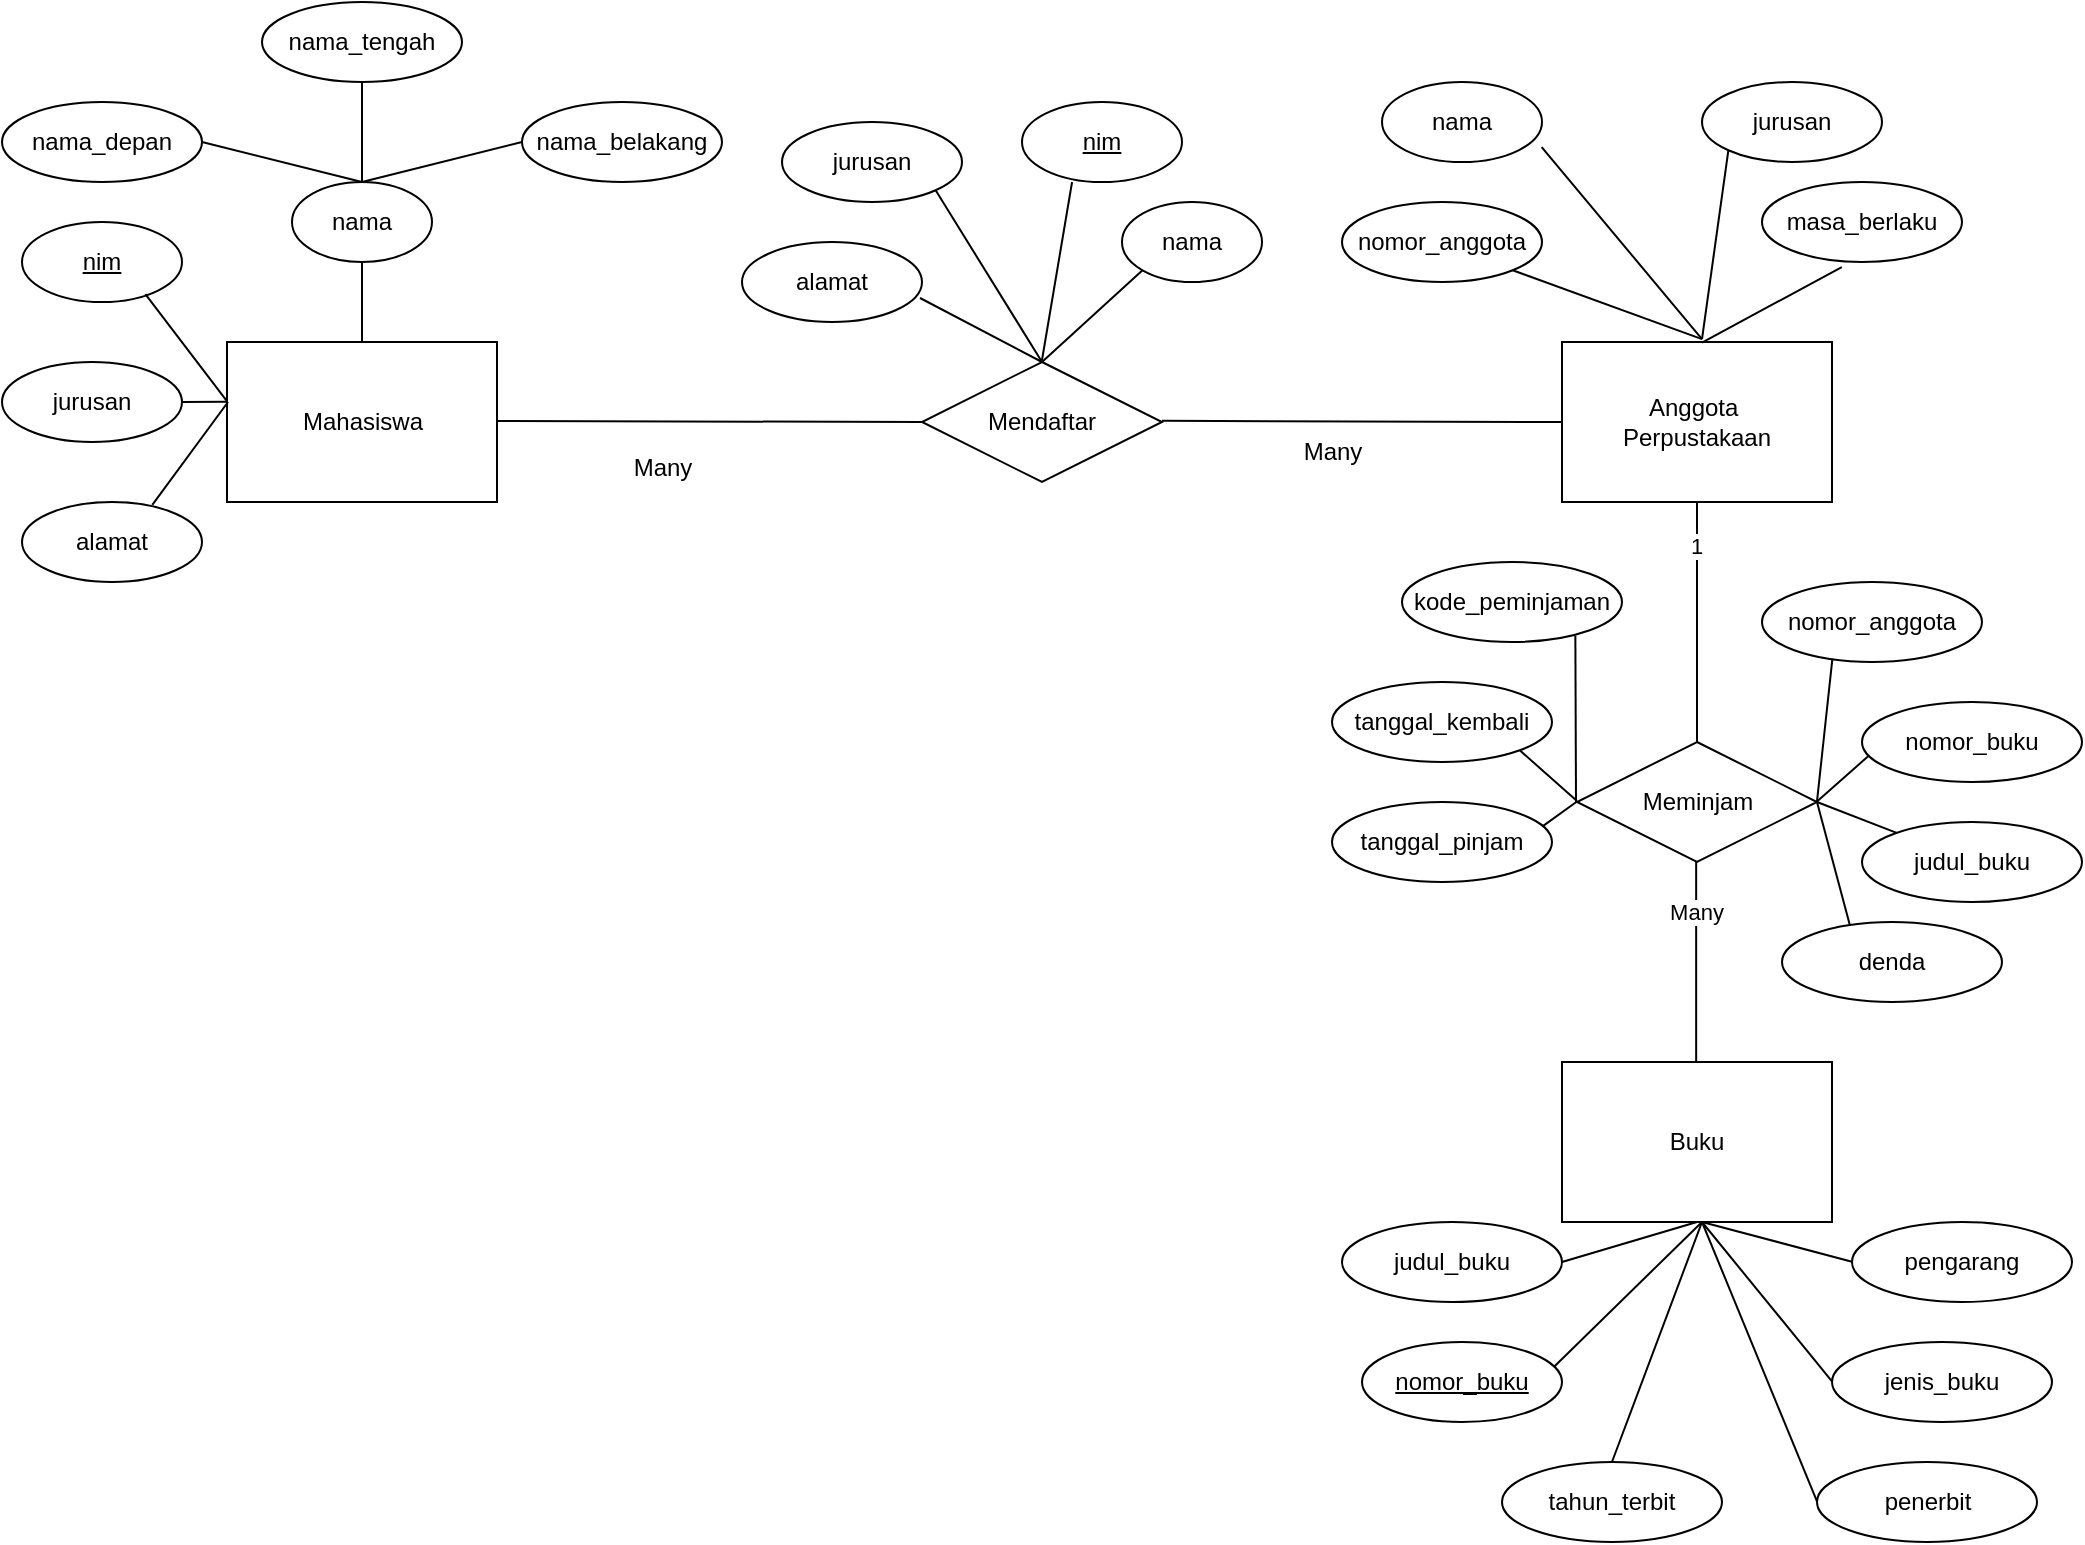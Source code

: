 <mxfile version="24.7.6">
  <diagram name="Page-1" id="VsWXJjeZOUv8Q2ApD7lD">
    <mxGraphModel dx="1590" dy="987" grid="1" gridSize="10" guides="1" tooltips="1" connect="1" arrows="1" fold="1" page="1" pageScale="1" pageWidth="850" pageHeight="1100" math="0" shadow="0">
      <root>
        <mxCell id="0" />
        <mxCell id="1" parent="0" />
        <mxCell id="45hF1sJUaHDSDPKUPRfM-12" value="nama_tengah" style="ellipse;whiteSpace=wrap;html=1;align=center;" vertex="1" parent="1">
          <mxGeometry x="190" y="30" width="100" height="40" as="geometry" />
        </mxCell>
        <mxCell id="45hF1sJUaHDSDPKUPRfM-13" value="nama_depan" style="ellipse;whiteSpace=wrap;html=1;align=center;" vertex="1" parent="1">
          <mxGeometry x="60" y="80" width="100" height="40" as="geometry" />
        </mxCell>
        <mxCell id="45hF1sJUaHDSDPKUPRfM-14" value="nama_belakang" style="ellipse;whiteSpace=wrap;html=1;align=center;" vertex="1" parent="1">
          <mxGeometry x="320" y="80" width="100" height="40" as="geometry" />
        </mxCell>
        <mxCell id="45hF1sJUaHDSDPKUPRfM-15" value="nama" style="ellipse;whiteSpace=wrap;html=1;align=center;" vertex="1" parent="1">
          <mxGeometry x="205" y="120" width="70" height="40" as="geometry" />
        </mxCell>
        <mxCell id="45hF1sJUaHDSDPKUPRfM-16" value="Mahasiswa" style="whiteSpace=wrap;html=1;align=center;" vertex="1" parent="1">
          <mxGeometry x="172.5" y="200" width="135" height="80" as="geometry" />
        </mxCell>
        <mxCell id="45hF1sJUaHDSDPKUPRfM-17" value="nim" style="ellipse;whiteSpace=wrap;html=1;align=center;fontStyle=4;" vertex="1" parent="1">
          <mxGeometry x="70" y="140" width="80" height="40" as="geometry" />
        </mxCell>
        <mxCell id="45hF1sJUaHDSDPKUPRfM-18" value="jurusan" style="ellipse;whiteSpace=wrap;html=1;align=center;" vertex="1" parent="1">
          <mxGeometry x="60" y="210" width="90" height="40" as="geometry" />
        </mxCell>
        <mxCell id="45hF1sJUaHDSDPKUPRfM-19" value="" style="endArrow=none;html=1;rounded=0;entryX=0.5;entryY=1;entryDx=0;entryDy=0;exitX=0.5;exitY=0;exitDx=0;exitDy=0;" edge="1" parent="1" source="45hF1sJUaHDSDPKUPRfM-15" target="45hF1sJUaHDSDPKUPRfM-12">
          <mxGeometry relative="1" as="geometry">
            <mxPoint x="240" y="120" as="sourcePoint" />
            <mxPoint x="246.5" y="71.04" as="targetPoint" />
          </mxGeometry>
        </mxCell>
        <mxCell id="45hF1sJUaHDSDPKUPRfM-20" value="" style="endArrow=none;html=1;rounded=0;exitX=1;exitY=0.5;exitDx=0;exitDy=0;" edge="1" parent="1" source="45hF1sJUaHDSDPKUPRfM-13">
          <mxGeometry relative="1" as="geometry">
            <mxPoint x="140" y="99.58" as="sourcePoint" />
            <mxPoint x="240" y="120" as="targetPoint" />
          </mxGeometry>
        </mxCell>
        <mxCell id="45hF1sJUaHDSDPKUPRfM-21" value="" style="endArrow=none;html=1;rounded=0;entryX=0;entryY=0.5;entryDx=0;entryDy=0;" edge="1" parent="1" target="45hF1sJUaHDSDPKUPRfM-14">
          <mxGeometry relative="1" as="geometry">
            <mxPoint x="240" y="120" as="sourcePoint" />
            <mxPoint x="320" y="130" as="targetPoint" />
          </mxGeometry>
        </mxCell>
        <mxCell id="45hF1sJUaHDSDPKUPRfM-22" value="alamat" style="ellipse;whiteSpace=wrap;html=1;align=center;" vertex="1" parent="1">
          <mxGeometry x="70" y="280" width="90" height="40" as="geometry" />
        </mxCell>
        <mxCell id="45hF1sJUaHDSDPKUPRfM-26" value="" style="endArrow=none;html=1;rounded=0;exitX=0.771;exitY=0.902;exitDx=0;exitDy=0;exitPerimeter=0;entryX=-0.001;entryY=0.368;entryDx=0;entryDy=0;entryPerimeter=0;" edge="1" parent="1" source="45hF1sJUaHDSDPKUPRfM-17" target="45hF1sJUaHDSDPKUPRfM-16">
          <mxGeometry relative="1" as="geometry">
            <mxPoint x="112.5" y="220" as="sourcePoint" />
            <mxPoint x="172.5" y="220" as="targetPoint" />
          </mxGeometry>
        </mxCell>
        <mxCell id="45hF1sJUaHDSDPKUPRfM-29" value="" style="endArrow=none;html=1;rounded=0;exitX=1;exitY=0.5;exitDx=0;exitDy=0;" edge="1" parent="1" source="45hF1sJUaHDSDPKUPRfM-18">
          <mxGeometry relative="1" as="geometry">
            <mxPoint x="152.5" y="229.86" as="sourcePoint" />
            <mxPoint x="172.5" y="229.86" as="targetPoint" />
          </mxGeometry>
        </mxCell>
        <mxCell id="45hF1sJUaHDSDPKUPRfM-30" value="" style="endArrow=none;html=1;rounded=0;exitX=0.724;exitY=0.035;exitDx=0;exitDy=0;exitPerimeter=0;" edge="1" parent="1" source="45hF1sJUaHDSDPKUPRfM-22">
          <mxGeometry relative="1" as="geometry">
            <mxPoint x="102.5" y="239.8" as="sourcePoint" />
            <mxPoint x="173" y="230" as="targetPoint" />
          </mxGeometry>
        </mxCell>
        <mxCell id="45hF1sJUaHDSDPKUPRfM-31" value="" style="endArrow=none;html=1;rounded=0;exitX=0.5;exitY=0;exitDx=0;exitDy=0;" edge="1" parent="1" source="45hF1sJUaHDSDPKUPRfM-16">
          <mxGeometry relative="1" as="geometry">
            <mxPoint x="160" y="160" as="sourcePoint" />
            <mxPoint x="240" y="160" as="targetPoint" />
          </mxGeometry>
        </mxCell>
        <mxCell id="45hF1sJUaHDSDPKUPRfM-32" value="alamat" style="ellipse;whiteSpace=wrap;html=1;align=center;" vertex="1" parent="1">
          <mxGeometry x="430" y="150" width="90" height="40" as="geometry" />
        </mxCell>
        <mxCell id="45hF1sJUaHDSDPKUPRfM-33" value="Mendaftar" style="shape=rhombus;perimeter=rhombusPerimeter;whiteSpace=wrap;html=1;align=center;" vertex="1" parent="1">
          <mxGeometry x="520" y="210" width="120" height="60" as="geometry" />
        </mxCell>
        <mxCell id="45hF1sJUaHDSDPKUPRfM-34" value="" style="endArrow=none;html=1;rounded=0;entryX=0;entryY=0.5;entryDx=0;entryDy=0;" edge="1" parent="1" target="45hF1sJUaHDSDPKUPRfM-33">
          <mxGeometry relative="1" as="geometry">
            <mxPoint x="307.5" y="239.5" as="sourcePoint" />
            <mxPoint x="467.5" y="239.5" as="targetPoint" />
          </mxGeometry>
        </mxCell>
        <mxCell id="45hF1sJUaHDSDPKUPRfM-35" value="jurusan" style="ellipse;whiteSpace=wrap;html=1;align=center;" vertex="1" parent="1">
          <mxGeometry x="450" y="90" width="90" height="40" as="geometry" />
        </mxCell>
        <mxCell id="45hF1sJUaHDSDPKUPRfM-36" value="nim" style="ellipse;whiteSpace=wrap;html=1;align=center;fontStyle=4;" vertex="1" parent="1">
          <mxGeometry x="570" y="80" width="80" height="40" as="geometry" />
        </mxCell>
        <mxCell id="45hF1sJUaHDSDPKUPRfM-37" value="nama" style="ellipse;whiteSpace=wrap;html=1;align=center;" vertex="1" parent="1">
          <mxGeometry x="620" y="130" width="70" height="40" as="geometry" />
        </mxCell>
        <mxCell id="45hF1sJUaHDSDPKUPRfM-38" value="" style="endArrow=none;html=1;rounded=0;exitX=0.989;exitY=0.7;exitDx=0;exitDy=0;exitPerimeter=0;" edge="1" parent="1" source="45hF1sJUaHDSDPKUPRfM-32">
          <mxGeometry relative="1" as="geometry">
            <mxPoint x="480" y="210" as="sourcePoint" />
            <mxPoint x="580" y="210" as="targetPoint" />
          </mxGeometry>
        </mxCell>
        <mxCell id="45hF1sJUaHDSDPKUPRfM-39" value="" style="endArrow=none;html=1;rounded=0;exitX=1;exitY=1;exitDx=0;exitDy=0;" edge="1" parent="1" source="45hF1sJUaHDSDPKUPRfM-35">
          <mxGeometry relative="1" as="geometry">
            <mxPoint x="480" y="210" as="sourcePoint" />
            <mxPoint x="580" y="210" as="targetPoint" />
          </mxGeometry>
        </mxCell>
        <mxCell id="45hF1sJUaHDSDPKUPRfM-40" value="" style="endArrow=none;html=1;rounded=0;entryX=0.313;entryY=1;entryDx=0;entryDy=0;entryPerimeter=0;" edge="1" parent="1" target="45hF1sJUaHDSDPKUPRfM-36">
          <mxGeometry relative="1" as="geometry">
            <mxPoint x="580" y="209" as="sourcePoint" />
            <mxPoint x="690" y="209" as="targetPoint" />
          </mxGeometry>
        </mxCell>
        <mxCell id="45hF1sJUaHDSDPKUPRfM-41" value="" style="endArrow=none;html=1;rounded=0;entryX=0;entryY=1;entryDx=0;entryDy=0;" edge="1" parent="1" target="45hF1sJUaHDSDPKUPRfM-37">
          <mxGeometry relative="1" as="geometry">
            <mxPoint x="580" y="210" as="sourcePoint" />
            <mxPoint x="690" y="210" as="targetPoint" />
          </mxGeometry>
        </mxCell>
        <mxCell id="45hF1sJUaHDSDPKUPRfM-42" value="" style="endArrow=none;html=1;rounded=0;" edge="1" parent="1">
          <mxGeometry relative="1" as="geometry">
            <mxPoint x="640" y="239.41" as="sourcePoint" />
            <mxPoint x="840" y="240" as="targetPoint" />
          </mxGeometry>
        </mxCell>
        <mxCell id="45hF1sJUaHDSDPKUPRfM-43" value="Anggota&amp;nbsp;&lt;div&gt;Perpustakaan&lt;/div&gt;" style="whiteSpace=wrap;html=1;align=center;" vertex="1" parent="1">
          <mxGeometry x="840" y="200" width="135" height="80" as="geometry" />
        </mxCell>
        <mxCell id="45hF1sJUaHDSDPKUPRfM-44" value="nomor_anggota" style="ellipse;whiteSpace=wrap;html=1;align=center;" vertex="1" parent="1">
          <mxGeometry x="730" y="130" width="100" height="40" as="geometry" />
        </mxCell>
        <mxCell id="45hF1sJUaHDSDPKUPRfM-45" value="nama" style="ellipse;whiteSpace=wrap;html=1;align=center;" vertex="1" parent="1">
          <mxGeometry x="750" y="70" width="80" height="40" as="geometry" />
        </mxCell>
        <mxCell id="45hF1sJUaHDSDPKUPRfM-46" value="jurusan" style="ellipse;whiteSpace=wrap;html=1;align=center;" vertex="1" parent="1">
          <mxGeometry x="910" y="70" width="90" height="40" as="geometry" />
        </mxCell>
        <mxCell id="45hF1sJUaHDSDPKUPRfM-47" value="masa_berlaku" style="ellipse;whiteSpace=wrap;html=1;align=center;" vertex="1" parent="1">
          <mxGeometry x="940" y="120" width="100" height="40" as="geometry" />
        </mxCell>
        <mxCell id="45hF1sJUaHDSDPKUPRfM-49" value="" style="endArrow=none;html=1;rounded=0;entryX=0.399;entryY=1.064;entryDx=0;entryDy=0;entryPerimeter=0;" edge="1" parent="1" target="45hF1sJUaHDSDPKUPRfM-47">
          <mxGeometry relative="1" as="geometry">
            <mxPoint x="910" y="200.29" as="sourcePoint" />
            <mxPoint x="1030" y="200" as="targetPoint" />
          </mxGeometry>
        </mxCell>
        <mxCell id="45hF1sJUaHDSDPKUPRfM-51" value="" style="endArrow=none;html=1;rounded=0;exitX=1;exitY=1;exitDx=0;exitDy=0;" edge="1" parent="1" source="45hF1sJUaHDSDPKUPRfM-44">
          <mxGeometry relative="1" as="geometry">
            <mxPoint x="750" y="198.57" as="sourcePoint" />
            <mxPoint x="910" y="198.57" as="targetPoint" />
          </mxGeometry>
        </mxCell>
        <mxCell id="45hF1sJUaHDSDPKUPRfM-52" value="" style="endArrow=none;html=1;rounded=0;exitX=0;exitY=1;exitDx=0;exitDy=0;" edge="1" parent="1" source="45hF1sJUaHDSDPKUPRfM-46">
          <mxGeometry relative="1" as="geometry">
            <mxPoint x="750" y="198.57" as="sourcePoint" />
            <mxPoint x="910" y="198.57" as="targetPoint" />
          </mxGeometry>
        </mxCell>
        <mxCell id="45hF1sJUaHDSDPKUPRfM-53" value="" style="endArrow=none;html=1;rounded=0;exitX=0.998;exitY=0.814;exitDx=0;exitDy=0;exitPerimeter=0;" edge="1" parent="1" source="45hF1sJUaHDSDPKUPRfM-45">
          <mxGeometry relative="1" as="geometry">
            <mxPoint x="750" y="198.57" as="sourcePoint" />
            <mxPoint x="910" y="198.57" as="targetPoint" />
          </mxGeometry>
        </mxCell>
        <mxCell id="45hF1sJUaHDSDPKUPRfM-54" value="" style="endArrow=none;html=1;rounded=0;entryX=0.5;entryY=1;entryDx=0;entryDy=0;exitX=0.5;exitY=0;exitDx=0;exitDy=0;exitPerimeter=0;" edge="1" parent="1" source="45hF1sJUaHDSDPKUPRfM-55" target="45hF1sJUaHDSDPKUPRfM-43">
          <mxGeometry relative="1" as="geometry">
            <mxPoint x="910" y="400" as="sourcePoint" />
            <mxPoint x="920" y="278.57" as="targetPoint" />
          </mxGeometry>
        </mxCell>
        <mxCell id="45hF1sJUaHDSDPKUPRfM-56" value="1" style="edgeLabel;html=1;align=center;verticalAlign=middle;resizable=0;points=[];" vertex="1" connectable="0" parent="45hF1sJUaHDSDPKUPRfM-54">
          <mxGeometry x="0.633" y="1" relative="1" as="geometry">
            <mxPoint as="offset" />
          </mxGeometry>
        </mxCell>
        <mxCell id="45hF1sJUaHDSDPKUPRfM-55" value="Meminjam" style="shape=rhombus;perimeter=rhombusPerimeter;whiteSpace=wrap;html=1;align=center;" vertex="1" parent="1">
          <mxGeometry x="847.5" y="400" width="120" height="60" as="geometry" />
        </mxCell>
        <mxCell id="45hF1sJUaHDSDPKUPRfM-57" value="" style="endArrow=none;html=1;rounded=0;" edge="1" parent="1">
          <mxGeometry relative="1" as="geometry">
            <mxPoint x="907.08" y="560" as="sourcePoint" />
            <mxPoint x="907.08" y="460" as="targetPoint" />
          </mxGeometry>
        </mxCell>
        <mxCell id="45hF1sJUaHDSDPKUPRfM-85" value="Many" style="edgeLabel;html=1;align=center;verticalAlign=middle;resizable=0;points=[];" vertex="1" connectable="0" parent="45hF1sJUaHDSDPKUPRfM-57">
          <mxGeometry x="0.496" relative="1" as="geometry">
            <mxPoint as="offset" />
          </mxGeometry>
        </mxCell>
        <mxCell id="45hF1sJUaHDSDPKUPRfM-58" value="kode_peminjaman" style="ellipse;whiteSpace=wrap;html=1;align=center;" vertex="1" parent="1">
          <mxGeometry x="760" y="310" width="110" height="40" as="geometry" />
        </mxCell>
        <mxCell id="45hF1sJUaHDSDPKUPRfM-59" value="tanggal_kembali" style="ellipse;whiteSpace=wrap;html=1;align=center;" vertex="1" parent="1">
          <mxGeometry x="725" y="370" width="110" height="40" as="geometry" />
        </mxCell>
        <mxCell id="45hF1sJUaHDSDPKUPRfM-60" value="tanggal_pinjam" style="ellipse;whiteSpace=wrap;html=1;align=center;" vertex="1" parent="1">
          <mxGeometry x="725" y="430" width="110" height="40" as="geometry" />
        </mxCell>
        <mxCell id="45hF1sJUaHDSDPKUPRfM-61" value="" style="endArrow=none;html=1;rounded=0;exitX=0.788;exitY=0.925;exitDx=0;exitDy=0;exitPerimeter=0;" edge="1" parent="1" source="45hF1sJUaHDSDPKUPRfM-58">
          <mxGeometry relative="1" as="geometry">
            <mxPoint x="738" y="435" as="sourcePoint" />
            <mxPoint x="847" y="430" as="targetPoint" />
          </mxGeometry>
        </mxCell>
        <mxCell id="45hF1sJUaHDSDPKUPRfM-62" value="" style="endArrow=none;html=1;rounded=0;exitX=1;exitY=1;exitDx=0;exitDy=0;" edge="1" parent="1" source="45hF1sJUaHDSDPKUPRfM-59">
          <mxGeometry relative="1" as="geometry">
            <mxPoint x="767.5" y="429.52" as="sourcePoint" />
            <mxPoint x="847.5" y="429.52" as="targetPoint" />
          </mxGeometry>
        </mxCell>
        <mxCell id="45hF1sJUaHDSDPKUPRfM-66" value="" style="endArrow=none;html=1;rounded=0;exitX=0.96;exitY=0.298;exitDx=0;exitDy=0;exitPerimeter=0;" edge="1" parent="1" source="45hF1sJUaHDSDPKUPRfM-60">
          <mxGeometry relative="1" as="geometry">
            <mxPoint x="817.5" y="429.77" as="sourcePoint" />
            <mxPoint x="847.5" y="429.77" as="targetPoint" />
          </mxGeometry>
        </mxCell>
        <mxCell id="45hF1sJUaHDSDPKUPRfM-67" value="nomor_anggota" style="ellipse;whiteSpace=wrap;html=1;align=center;" vertex="1" parent="1">
          <mxGeometry x="940" y="320" width="110" height="40" as="geometry" />
        </mxCell>
        <mxCell id="45hF1sJUaHDSDPKUPRfM-68" value="nomor_buku" style="ellipse;whiteSpace=wrap;html=1;align=center;" vertex="1" parent="1">
          <mxGeometry x="990" y="380" width="110" height="40" as="geometry" />
        </mxCell>
        <mxCell id="45hF1sJUaHDSDPKUPRfM-69" value="judul_buku" style="ellipse;whiteSpace=wrap;html=1;align=center;" vertex="1" parent="1">
          <mxGeometry x="990" y="440" width="110" height="40" as="geometry" />
        </mxCell>
        <mxCell id="45hF1sJUaHDSDPKUPRfM-70" value="denda" style="ellipse;whiteSpace=wrap;html=1;align=center;" vertex="1" parent="1">
          <mxGeometry x="950" y="490" width="110" height="40" as="geometry" />
        </mxCell>
        <mxCell id="45hF1sJUaHDSDPKUPRfM-71" value="" style="endArrow=none;html=1;rounded=0;entryX=0.32;entryY=0.958;entryDx=0;entryDy=0;entryPerimeter=0;" edge="1" parent="1" target="45hF1sJUaHDSDPKUPRfM-67">
          <mxGeometry relative="1" as="geometry">
            <mxPoint x="967.5" y="429.71" as="sourcePoint" />
            <mxPoint x="975" y="360" as="targetPoint" />
          </mxGeometry>
        </mxCell>
        <mxCell id="45hF1sJUaHDSDPKUPRfM-72" value="" style="endArrow=none;html=1;rounded=0;entryX=0.028;entryY=0.678;entryDx=0;entryDy=0;entryPerimeter=0;" edge="1" parent="1" target="45hF1sJUaHDSDPKUPRfM-68">
          <mxGeometry relative="1" as="geometry">
            <mxPoint x="967.5" y="429.71" as="sourcePoint" />
            <mxPoint x="990" y="410" as="targetPoint" />
          </mxGeometry>
        </mxCell>
        <mxCell id="45hF1sJUaHDSDPKUPRfM-80" value="" style="endArrow=none;html=1;rounded=0;" edge="1" parent="1" target="45hF1sJUaHDSDPKUPRfM-69">
          <mxGeometry relative="1" as="geometry">
            <mxPoint x="967.5" y="430" as="sourcePoint" />
            <mxPoint x="1037.5" y="430" as="targetPoint" />
          </mxGeometry>
        </mxCell>
        <mxCell id="45hF1sJUaHDSDPKUPRfM-82" value="" style="endArrow=none;html=1;rounded=0;entryX=0.308;entryY=0.035;entryDx=0;entryDy=0;entryPerimeter=0;" edge="1" parent="1" target="45hF1sJUaHDSDPKUPRfM-70">
          <mxGeometry relative="1" as="geometry">
            <mxPoint x="967.5" y="430" as="sourcePoint" />
            <mxPoint x="1047.5" y="430" as="targetPoint" />
          </mxGeometry>
        </mxCell>
        <mxCell id="45hF1sJUaHDSDPKUPRfM-84" value="Buku" style="whiteSpace=wrap;html=1;align=center;" vertex="1" parent="1">
          <mxGeometry x="840" y="560" width="135" height="80" as="geometry" />
        </mxCell>
        <mxCell id="45hF1sJUaHDSDPKUPRfM-86" value="judul_buku" style="ellipse;whiteSpace=wrap;html=1;align=center;" vertex="1" parent="1">
          <mxGeometry x="730" y="640" width="110" height="40" as="geometry" />
        </mxCell>
        <mxCell id="45hF1sJUaHDSDPKUPRfM-88" value="nomor_buku" style="ellipse;whiteSpace=wrap;html=1;align=center;fontStyle=4;" vertex="1" parent="1">
          <mxGeometry x="740" y="700" width="100" height="40" as="geometry" />
        </mxCell>
        <mxCell id="45hF1sJUaHDSDPKUPRfM-89" value="tahun_terbit" style="ellipse;whiteSpace=wrap;html=1;align=center;" vertex="1" parent="1">
          <mxGeometry x="810" y="760" width="110" height="40" as="geometry" />
        </mxCell>
        <mxCell id="45hF1sJUaHDSDPKUPRfM-90" value="penerbit" style="ellipse;whiteSpace=wrap;html=1;align=center;" vertex="1" parent="1">
          <mxGeometry x="967.5" y="760" width="110" height="40" as="geometry" />
        </mxCell>
        <mxCell id="45hF1sJUaHDSDPKUPRfM-91" value="jenis_buku" style="ellipse;whiteSpace=wrap;html=1;align=center;" vertex="1" parent="1">
          <mxGeometry x="975" y="700" width="110" height="40" as="geometry" />
        </mxCell>
        <mxCell id="45hF1sJUaHDSDPKUPRfM-92" value="pengarang" style="ellipse;whiteSpace=wrap;html=1;align=center;" vertex="1" parent="1">
          <mxGeometry x="985" y="640" width="110" height="40" as="geometry" />
        </mxCell>
        <mxCell id="45hF1sJUaHDSDPKUPRfM-93" value="" style="endArrow=none;html=1;rounded=0;exitX=0.5;exitY=0;exitDx=0;exitDy=0;" edge="1" parent="1" source="45hF1sJUaHDSDPKUPRfM-89">
          <mxGeometry relative="1" as="geometry">
            <mxPoint x="750" y="640" as="sourcePoint" />
            <mxPoint x="910" y="640" as="targetPoint" />
          </mxGeometry>
        </mxCell>
        <mxCell id="45hF1sJUaHDSDPKUPRfM-95" value="" style="endArrow=none;html=1;rounded=0;exitX=0.963;exitY=0.302;exitDx=0;exitDy=0;exitPerimeter=0;" edge="1" parent="1" source="45hF1sJUaHDSDPKUPRfM-88">
          <mxGeometry relative="1" as="geometry">
            <mxPoint x="750" y="640" as="sourcePoint" />
            <mxPoint x="910" y="640" as="targetPoint" />
          </mxGeometry>
        </mxCell>
        <mxCell id="45hF1sJUaHDSDPKUPRfM-96" value="" style="endArrow=none;html=1;rounded=0;exitX=1;exitY=0.5;exitDx=0;exitDy=0;entryX=0.5;entryY=1;entryDx=0;entryDy=0;" edge="1" parent="1" source="45hF1sJUaHDSDPKUPRfM-86" target="45hF1sJUaHDSDPKUPRfM-84">
          <mxGeometry relative="1" as="geometry">
            <mxPoint x="830" y="650" as="sourcePoint" />
            <mxPoint x="900" y="650" as="targetPoint" />
          </mxGeometry>
        </mxCell>
        <mxCell id="45hF1sJUaHDSDPKUPRfM-98" value="" style="endArrow=none;html=1;rounded=0;" edge="1" parent="1">
          <mxGeometry relative="1" as="geometry">
            <mxPoint x="910" y="640" as="sourcePoint" />
            <mxPoint x="985" y="659.83" as="targetPoint" />
          </mxGeometry>
        </mxCell>
        <mxCell id="45hF1sJUaHDSDPKUPRfM-99" value="" style="endArrow=none;html=1;rounded=0;" edge="1" parent="1">
          <mxGeometry relative="1" as="geometry">
            <mxPoint x="910" y="640" as="sourcePoint" />
            <mxPoint x="975" y="719.71" as="targetPoint" />
          </mxGeometry>
        </mxCell>
        <mxCell id="45hF1sJUaHDSDPKUPRfM-100" value="" style="endArrow=none;html=1;rounded=0;" edge="1" parent="1">
          <mxGeometry relative="1" as="geometry">
            <mxPoint x="910" y="640" as="sourcePoint" />
            <mxPoint x="967.5" y="779.71" as="targetPoint" />
          </mxGeometry>
        </mxCell>
        <mxCell id="45hF1sJUaHDSDPKUPRfM-101" value="Many" style="text;html=1;align=center;verticalAlign=middle;resizable=0;points=[];autosize=1;strokeColor=none;fillColor=none;" vertex="1" parent="1">
          <mxGeometry x="365" y="248" width="50" height="30" as="geometry" />
        </mxCell>
        <mxCell id="45hF1sJUaHDSDPKUPRfM-102" value="Many" style="text;html=1;align=center;verticalAlign=middle;resizable=0;points=[];autosize=1;strokeColor=none;fillColor=none;" vertex="1" parent="1">
          <mxGeometry x="700" y="240" width="50" height="30" as="geometry" />
        </mxCell>
      </root>
    </mxGraphModel>
  </diagram>
</mxfile>
